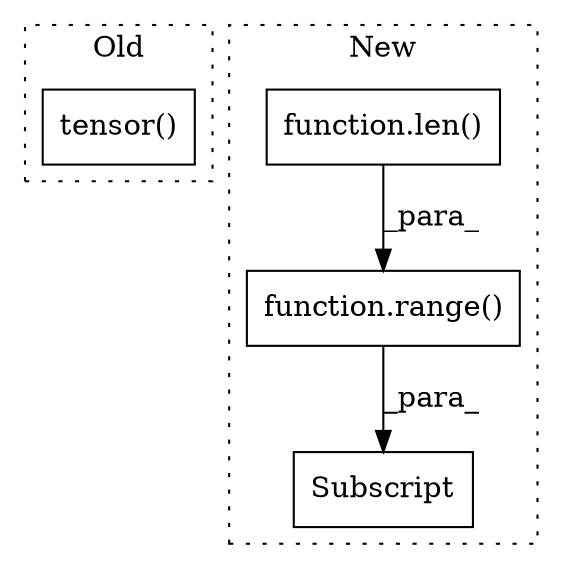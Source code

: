 digraph G {
subgraph cluster0 {
1 [label="tensor()" a="75" s="3323,3340" l="13,29" shape="box"];
label = "Old";
style="dotted";
}
subgraph cluster1 {
2 [label="function.len()" a="75" s="3021,3028" l="4,1" shape="box"];
3 [label="Subscript" a="63" s="3060,0" l="8,0" shape="box"];
4 [label="function.range()" a="75" s="3015,3029" l="6,1" shape="box"];
label = "New";
style="dotted";
}
2 -> 4 [label="_para_"];
4 -> 3 [label="_para_"];
}